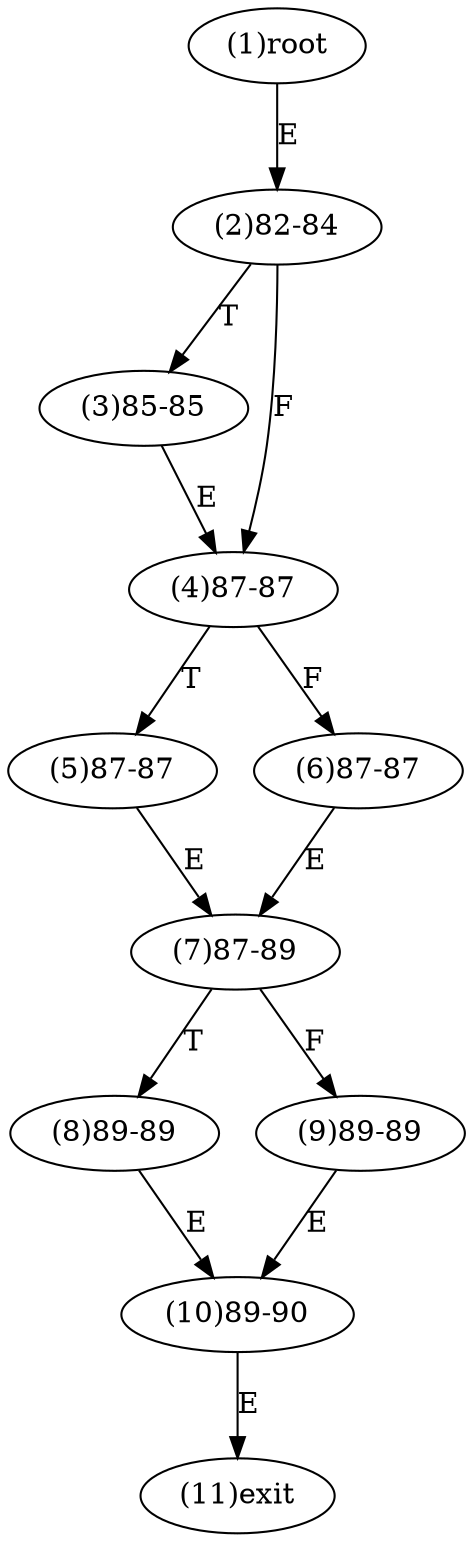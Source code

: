digraph "" { 
1[ label="(1)root"];
2[ label="(2)82-84"];
3[ label="(3)85-85"];
4[ label="(4)87-87"];
5[ label="(5)87-87"];
6[ label="(6)87-87"];
7[ label="(7)87-89"];
8[ label="(8)89-89"];
9[ label="(9)89-89"];
10[ label="(10)89-90"];
11[ label="(11)exit"];
1->2[ label="E"];
2->4[ label="F"];
2->3[ label="T"];
3->4[ label="E"];
4->6[ label="F"];
4->5[ label="T"];
5->7[ label="E"];
6->7[ label="E"];
7->9[ label="F"];
7->8[ label="T"];
8->10[ label="E"];
9->10[ label="E"];
10->11[ label="E"];
}